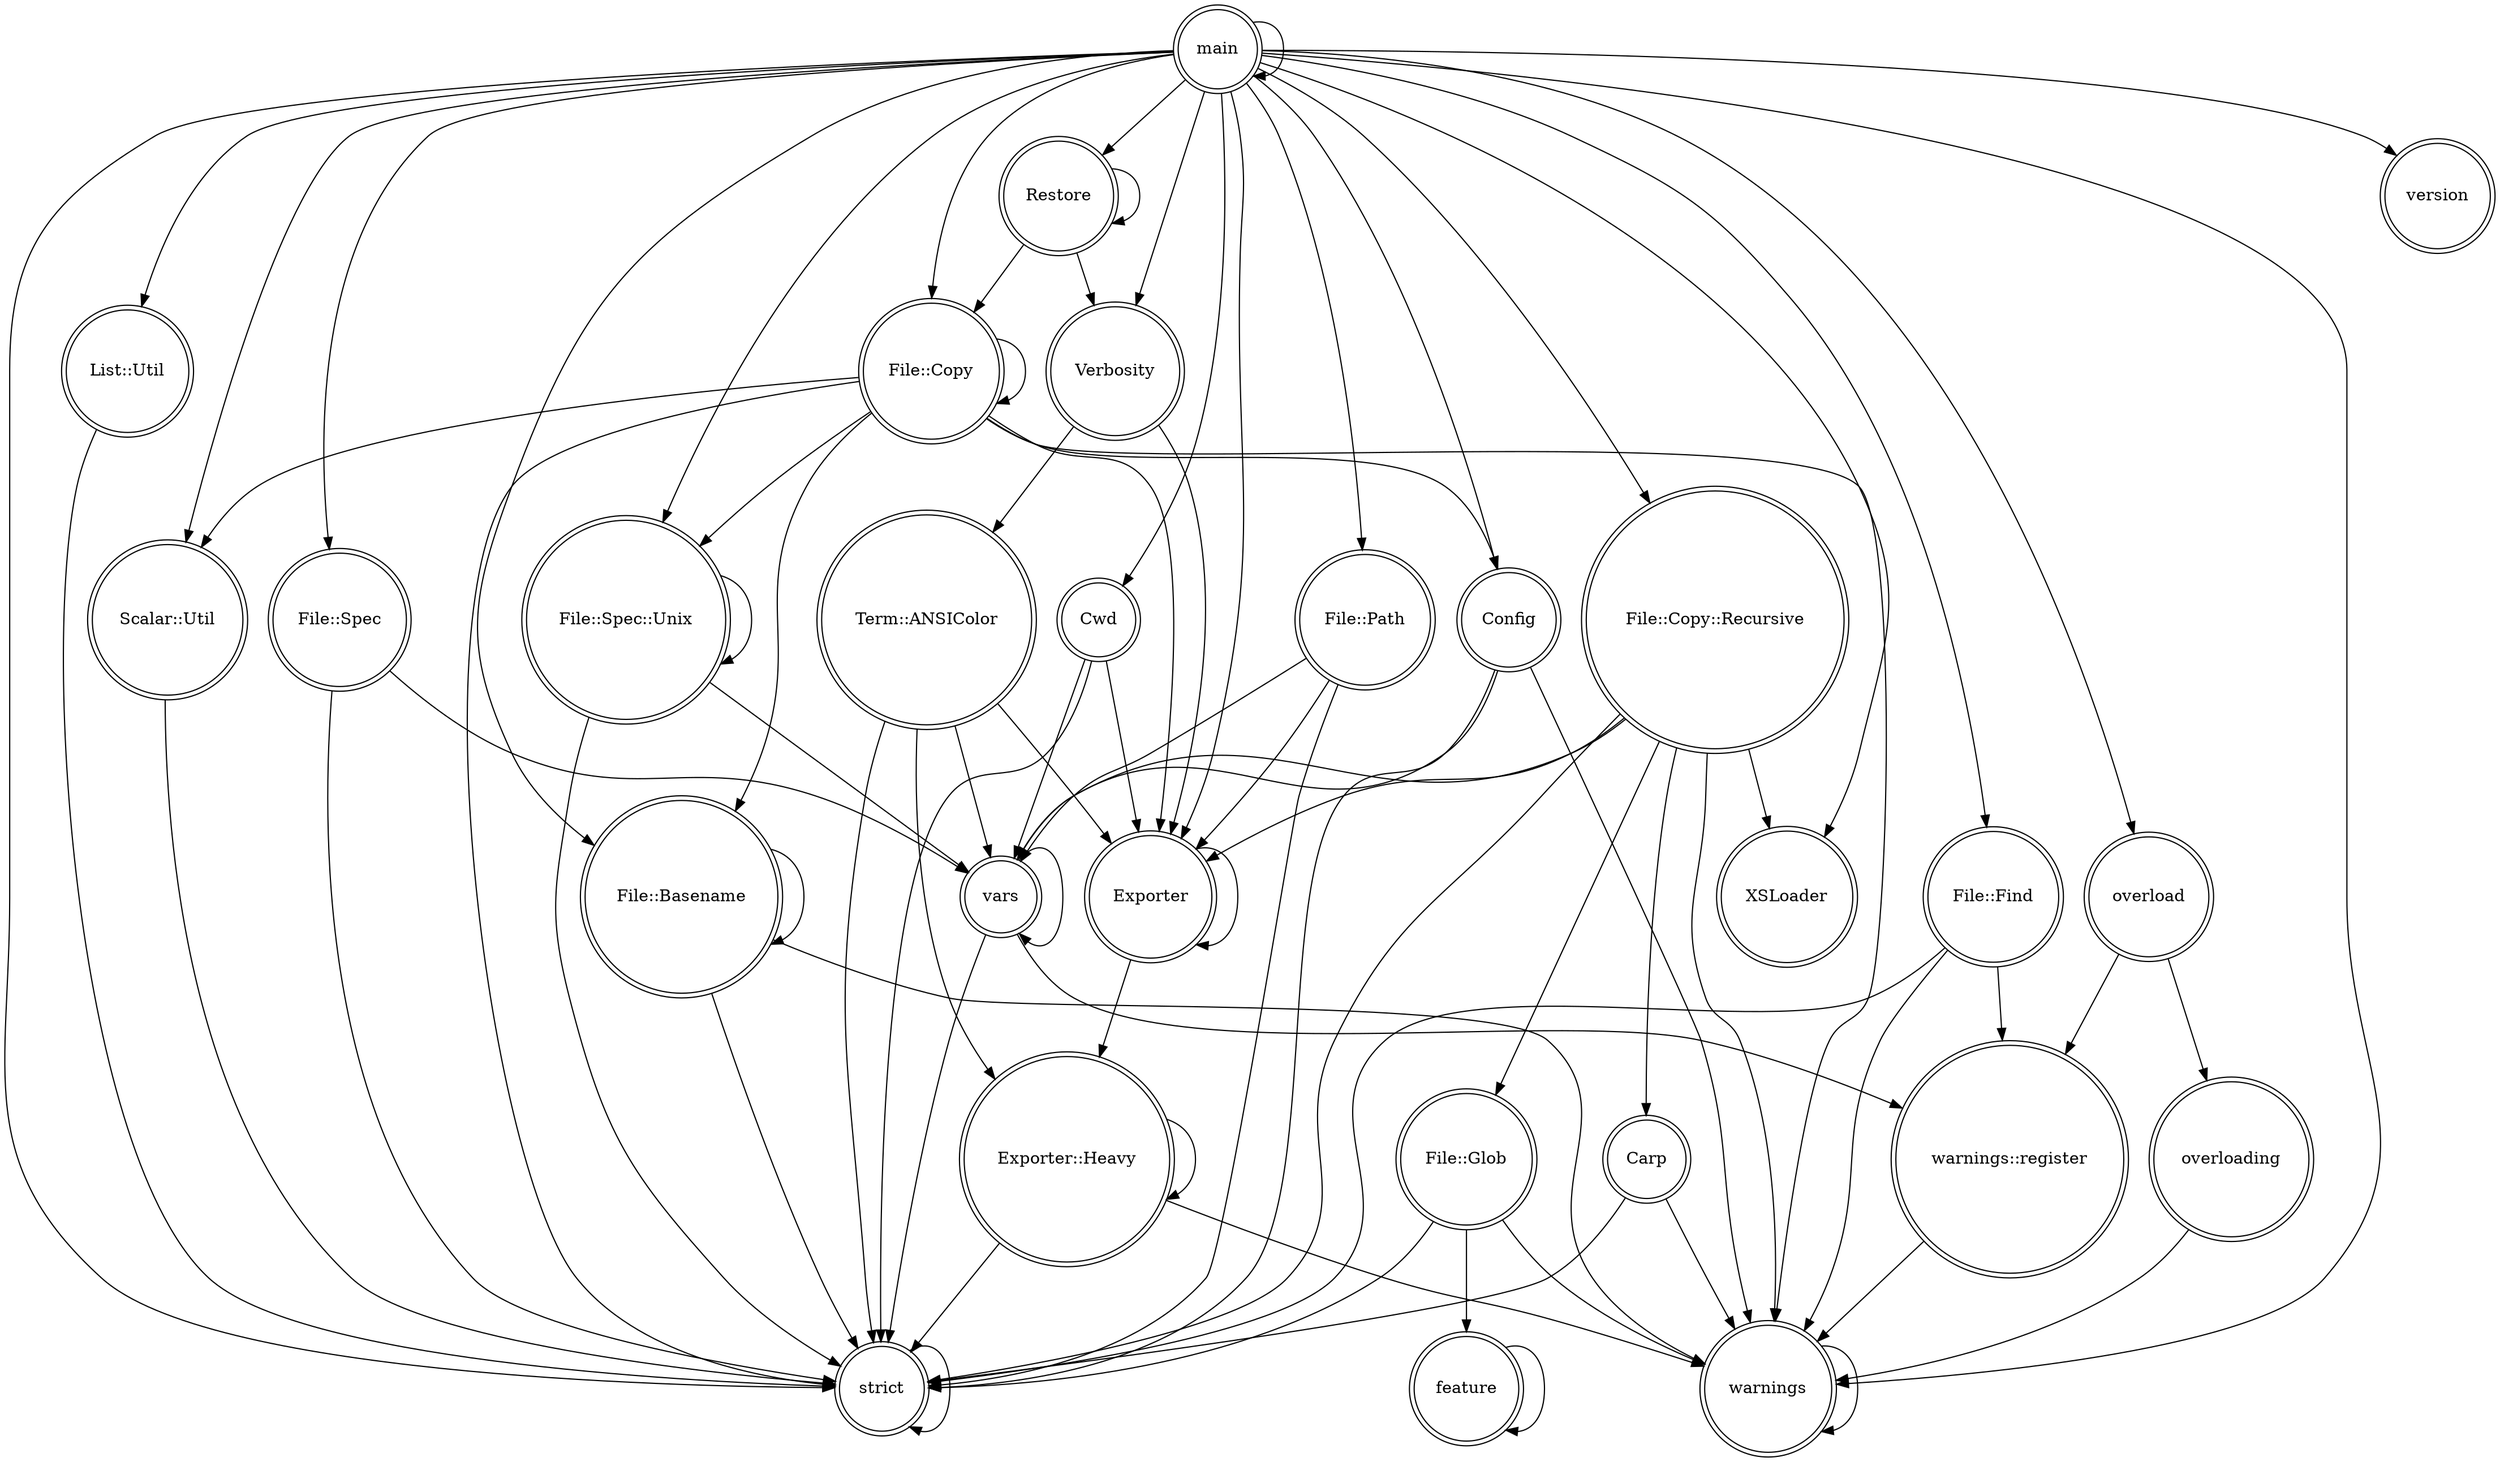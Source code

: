 digraph {
graph [overlap=false]
node [shape=doublecircle];
"main" -> "File::Spec::Unix";
"Cwd" -> "strict";
"warnings" -> "warnings";
"File::Spec::Unix" -> "File::Spec::Unix";
"Verbosity" -> "Term::ANSIColor";
"File::Glob" -> "feature";
"File::Copy" -> "File::Copy";
"File::Copy" -> "File::Spec::Unix";
"Exporter" -> "Exporter";
"Restore" -> "File::Copy";
"vars" -> "warnings::register";
"main" -> "main";
"File::Spec::Unix" -> "vars";
"Exporter::Heavy" -> "strict";
"File::Spec::Unix" -> "strict";
"File::Find" -> "warnings::register";
"Verbosity" -> "Exporter";
"File::Path" -> "Exporter";
"Term::ANSIColor" -> "strict";
"main" -> "overload";
"main" -> "File::Find";
"main" -> "File::Basename";
"File::Copy::Recursive" -> "vars";
"File::Copy::Recursive" -> "strict";
"main" -> "File::Path";
"File::Glob" -> "warnings";
"File::Copy::Recursive" -> "XSLoader";
"overload" -> "warnings::register";
"File::Copy" -> "strict";
"warnings::register" -> "warnings";
"File::Copy" -> "Config";
"Config" -> "vars";
"Exporter::Heavy" -> "warnings";
"Term::ANSIColor" -> "Exporter::Heavy";
"File::Find" -> "warnings";
"Term::ANSIColor" -> "vars";
"main" -> "Restore";
"List::Util" -> "strict";
"File::Basename" -> "File::Basename";
"File::Glob" -> "strict";
"main" -> "List::Util";
"File::Path" -> "strict";
"main" -> "Config";
"main" -> "Scalar::Util";
"Carp" -> "strict";
"File::Copy::Recursive" -> "Exporter";
"Scalar::Util" -> "strict";
"Cwd" -> "Exporter";
"main" -> "File::Copy::Recursive";
"Cwd" -> "vars";
"File::Basename" -> "warnings";
"main" -> "warnings";
"File::Copy::Recursive" -> "warnings";
"File::Spec" -> "vars";
"File::Copy" -> "warnings";
"File::Path" -> "vars";
"Config" -> "strict";
"File::Copy::Recursive" -> "Carp";
"main" -> "Cwd";
"main" -> "File::Spec";
"main" -> "File::Copy";
"feature" -> "feature";
"Restore" -> "Restore";
"Config" -> "warnings";
"main" -> "XSLoader";
"Term::ANSIColor" -> "Exporter";
"File::Copy" -> "File::Basename";
"File::Copy" -> "Scalar::Util";
"File::Copy::Recursive" -> "File::Glob";
"main" -> "version";
"File::Basename" -> "strict";
"main" -> "Verbosity";
"main" -> "strict";
"overload" -> "overloading";
"File::Copy" -> "Exporter";
"vars" -> "strict";
"Carp" -> "warnings";
"File::Spec" -> "strict";
"strict" -> "strict";
"Exporter::Heavy" -> "Exporter::Heavy";
"vars" -> "vars";
"Exporter" -> "Exporter::Heavy";
"overloading" -> "warnings";
"Restore" -> "Verbosity";
"main" -> "Exporter";
"File::Find" -> "strict";
}

